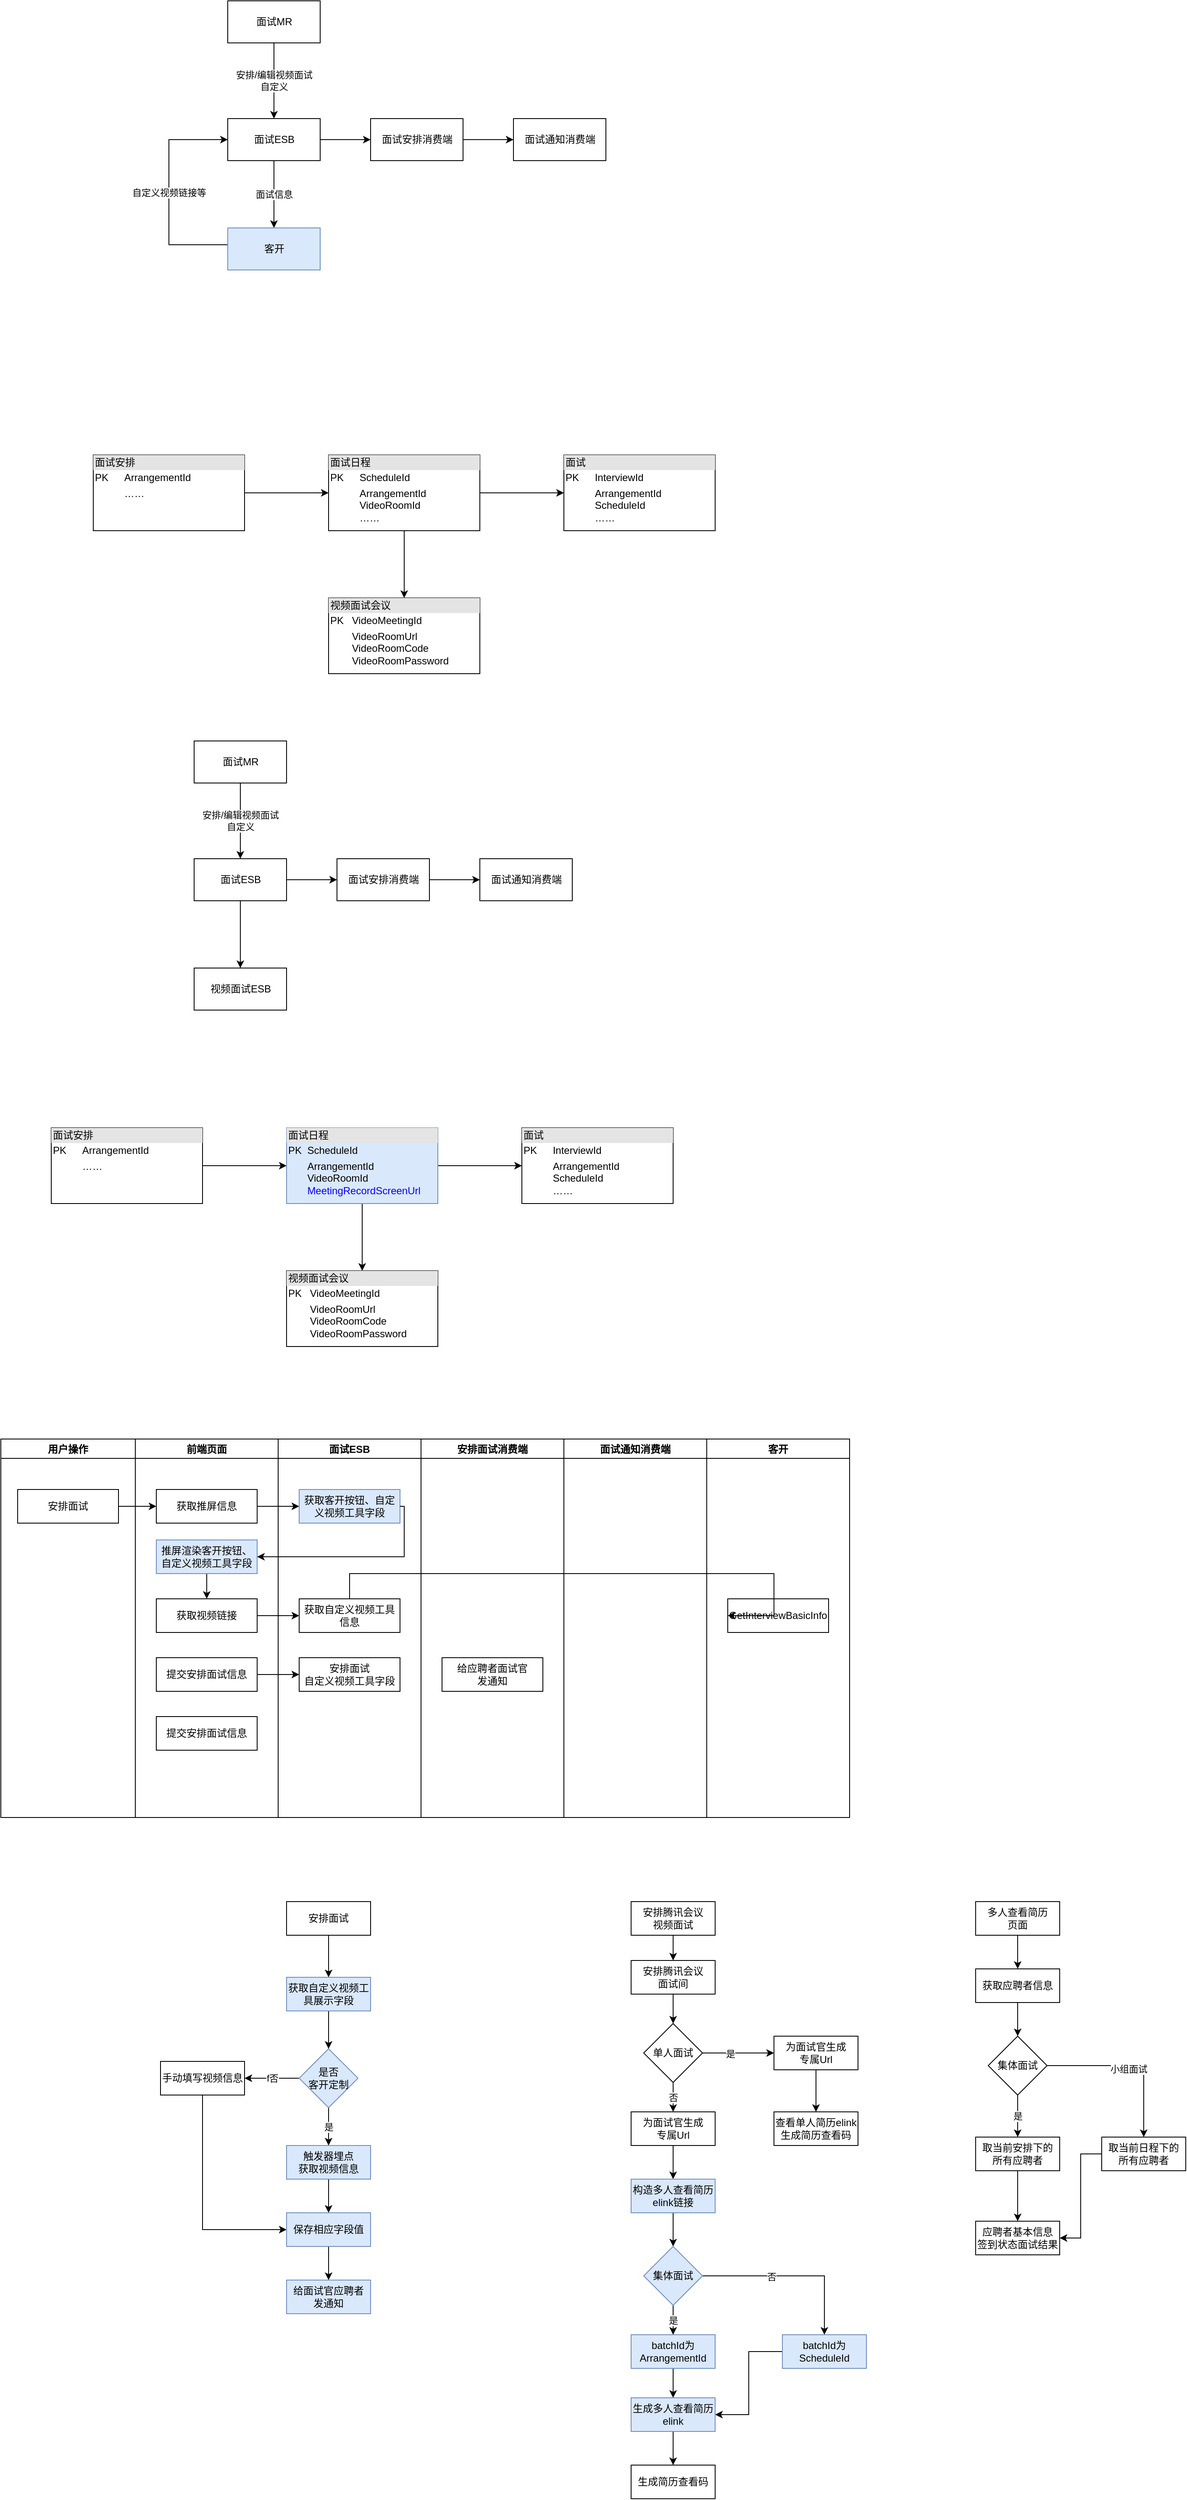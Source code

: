 <mxfile version="17.4.5" type="github">
  <diagram id="0LAJnjRN8uaiDKhzAC2x" name="Page-1">
    <mxGraphModel dx="997" dy="578" grid="1" gridSize="10" guides="1" tooltips="1" connect="1" arrows="1" fold="1" page="1" pageScale="1" pageWidth="300000" pageHeight="30000" math="0" shadow="0">
      <root>
        <mxCell id="0" />
        <mxCell id="1" parent="0" />
        <mxCell id="yOBWlnK-e6VTriVFLW_p-4" value="安排/编辑视频面试&lt;br&gt;自定义" style="edgeStyle=orthogonalEdgeStyle;rounded=0;orthogonalLoop=1;jettySize=auto;html=1;" parent="1" source="yOBWlnK-e6VTriVFLW_p-1" target="yOBWlnK-e6VTriVFLW_p-2" edge="1">
          <mxGeometry relative="1" as="geometry" />
        </mxCell>
        <mxCell id="yOBWlnK-e6VTriVFLW_p-1" value="面试MR" style="html=1;" parent="1" vertex="1">
          <mxGeometry x="340" y="130" width="110" height="50" as="geometry" />
        </mxCell>
        <mxCell id="yOBWlnK-e6VTriVFLW_p-9" value="" style="edgeStyle=orthogonalEdgeStyle;rounded=0;orthogonalLoop=1;jettySize=auto;html=1;" parent="1" source="yOBWlnK-e6VTriVFLW_p-2" target="yOBWlnK-e6VTriVFLW_p-6" edge="1">
          <mxGeometry relative="1" as="geometry" />
        </mxCell>
        <mxCell id="yOBWlnK-e6VTriVFLW_p-16" value="面试信息" style="edgeStyle=orthogonalEdgeStyle;rounded=0;orthogonalLoop=1;jettySize=auto;html=1;entryX=0.5;entryY=0;entryDx=0;entryDy=0;" parent="1" source="yOBWlnK-e6VTriVFLW_p-2" target="yOBWlnK-e6VTriVFLW_p-15" edge="1">
          <mxGeometry relative="1" as="geometry" />
        </mxCell>
        <mxCell id="yOBWlnK-e6VTriVFLW_p-2" value="面试ESB" style="html=1;" parent="1" vertex="1">
          <mxGeometry x="340" y="270" width="110" height="50" as="geometry" />
        </mxCell>
        <mxCell id="yOBWlnK-e6VTriVFLW_p-11" value="" style="edgeStyle=orthogonalEdgeStyle;rounded=0;orthogonalLoop=1;jettySize=auto;html=1;" parent="1" source="yOBWlnK-e6VTriVFLW_p-6" target="yOBWlnK-e6VTriVFLW_p-7" edge="1">
          <mxGeometry relative="1" as="geometry" />
        </mxCell>
        <mxCell id="yOBWlnK-e6VTriVFLW_p-6" value="面试安排消费端" style="html=1;" parent="1" vertex="1">
          <mxGeometry x="510" y="270" width="110" height="50" as="geometry" />
        </mxCell>
        <mxCell id="yOBWlnK-e6VTriVFLW_p-7" value="面试通知消费端" style="html=1;" parent="1" vertex="1">
          <mxGeometry x="680" y="270" width="110" height="50" as="geometry" />
        </mxCell>
        <mxCell id="yOBWlnK-e6VTriVFLW_p-17" value="自定义视频链接等" style="edgeStyle=orthogonalEdgeStyle;rounded=0;orthogonalLoop=1;jettySize=auto;html=1;entryX=0;entryY=0.5;entryDx=0;entryDy=0;" parent="1" source="yOBWlnK-e6VTriVFLW_p-15" target="yOBWlnK-e6VTriVFLW_p-2" edge="1">
          <mxGeometry relative="1" as="geometry">
            <Array as="points">
              <mxPoint x="270" y="420" />
              <mxPoint x="270" y="295" />
            </Array>
          </mxGeometry>
        </mxCell>
        <mxCell id="yOBWlnK-e6VTriVFLW_p-15" value="客开" style="html=1;fillColor=#dae8fc;strokeColor=#6c8ebf;" parent="1" vertex="1">
          <mxGeometry x="340" y="400" width="110" height="50" as="geometry" />
        </mxCell>
        <mxCell id="yOBWlnK-e6VTriVFLW_p-22" style="edgeStyle=orthogonalEdgeStyle;rounded=0;orthogonalLoop=1;jettySize=auto;html=1;entryX=0;entryY=0.5;entryDx=0;entryDy=0;" parent="1" source="yOBWlnK-e6VTriVFLW_p-18" target="yOBWlnK-e6VTriVFLW_p-19" edge="1">
          <mxGeometry relative="1" as="geometry" />
        </mxCell>
        <mxCell id="yOBWlnK-e6VTriVFLW_p-18" value="&lt;div style=&quot;box-sizing: border-box ; width: 100% ; background: #e4e4e4 ; padding: 2px&quot;&gt;面试安排&lt;/div&gt;&lt;table style=&quot;width: 100% ; font-size: 1em&quot; cellpadding=&quot;2&quot; cellspacing=&quot;0&quot;&gt;&lt;tbody&gt;&lt;tr&gt;&lt;td&gt;PK&lt;/td&gt;&lt;td&gt;ArrangementId&lt;/td&gt;&lt;/tr&gt;&lt;tr&gt;&lt;td&gt;&lt;br&gt;&lt;/td&gt;&lt;td&gt;……&lt;/td&gt;&lt;/tr&gt;&lt;/tbody&gt;&lt;/table&gt;" style="verticalAlign=top;align=left;overflow=fill;html=1;" parent="1" vertex="1">
          <mxGeometry x="180" y="670" width="180" height="90" as="geometry" />
        </mxCell>
        <mxCell id="yOBWlnK-e6VTriVFLW_p-23" style="edgeStyle=orthogonalEdgeStyle;rounded=0;orthogonalLoop=1;jettySize=auto;html=1;" parent="1" source="yOBWlnK-e6VTriVFLW_p-19" target="yOBWlnK-e6VTriVFLW_p-20" edge="1">
          <mxGeometry relative="1" as="geometry" />
        </mxCell>
        <mxCell id="yOBWlnK-e6VTriVFLW_p-24" style="edgeStyle=orthogonalEdgeStyle;rounded=0;orthogonalLoop=1;jettySize=auto;html=1;entryX=0.5;entryY=0;entryDx=0;entryDy=0;" parent="1" source="yOBWlnK-e6VTriVFLW_p-19" target="yOBWlnK-e6VTriVFLW_p-21" edge="1">
          <mxGeometry relative="1" as="geometry" />
        </mxCell>
        <mxCell id="yOBWlnK-e6VTriVFLW_p-19" value="&lt;div style=&quot;box-sizing: border-box ; width: 100% ; background: #e4e4e4 ; padding: 2px&quot;&gt;面试日程&lt;/div&gt;&lt;table style=&quot;width: 100% ; font-size: 1em&quot; cellpadding=&quot;2&quot; cellspacing=&quot;0&quot;&gt;&lt;tbody&gt;&lt;tr&gt;&lt;td&gt;PK&lt;/td&gt;&lt;td&gt;ScheduleId&lt;/td&gt;&lt;/tr&gt;&lt;tr&gt;&lt;td&gt;&lt;br&gt;&lt;/td&gt;&lt;td&gt;ArrangementId&lt;br&gt;VideoRoomId&lt;br&gt;……&lt;/td&gt;&lt;/tr&gt;&lt;/tbody&gt;&lt;/table&gt;" style="verticalAlign=top;align=left;overflow=fill;html=1;" parent="1" vertex="1">
          <mxGeometry x="460" y="670" width="180" height="90" as="geometry" />
        </mxCell>
        <mxCell id="yOBWlnK-e6VTriVFLW_p-20" value="&lt;div style=&quot;box-sizing: border-box ; width: 100% ; background: #e4e4e4 ; padding: 2px&quot;&gt;面试&lt;/div&gt;&lt;table style=&quot;width: 100% ; font-size: 1em&quot; cellpadding=&quot;2&quot; cellspacing=&quot;0&quot;&gt;&lt;tbody&gt;&lt;tr&gt;&lt;td&gt;PK&lt;/td&gt;&lt;td&gt;InterviewId&lt;/td&gt;&lt;/tr&gt;&lt;tr&gt;&lt;td&gt;&lt;br&gt;&lt;/td&gt;&lt;td&gt;ArrangementId&lt;br&gt;ScheduleId&lt;br&gt;……&lt;/td&gt;&lt;/tr&gt;&lt;/tbody&gt;&lt;/table&gt;" style="verticalAlign=top;align=left;overflow=fill;html=1;" parent="1" vertex="1">
          <mxGeometry x="740" y="670" width="180" height="90" as="geometry" />
        </mxCell>
        <mxCell id="yOBWlnK-e6VTriVFLW_p-21" value="&lt;div style=&quot;box-sizing: border-box ; width: 100% ; background: #e4e4e4 ; padding: 2px&quot;&gt;视频面试会议&lt;/div&gt;&lt;table style=&quot;width: 100% ; font-size: 1em&quot; cellpadding=&quot;2&quot; cellspacing=&quot;0&quot;&gt;&lt;tbody&gt;&lt;tr&gt;&lt;td&gt;PK&lt;/td&gt;&lt;td&gt;VideoMeetingId&lt;/td&gt;&lt;/tr&gt;&lt;tr&gt;&lt;td&gt;&lt;br&gt;&lt;/td&gt;&lt;td&gt;VideoRoomUrl&lt;br&gt;VideoRoomCode&lt;br&gt;VideoRoomPassword&lt;br&gt;……&lt;/td&gt;&lt;/tr&gt;&lt;/tbody&gt;&lt;/table&gt;" style="verticalAlign=top;align=left;overflow=fill;html=1;" parent="1" vertex="1">
          <mxGeometry x="460" y="840" width="180" height="90" as="geometry" />
        </mxCell>
        <mxCell id="yOBWlnK-e6VTriVFLW_p-25" value="安排/编辑视频面试&lt;br&gt;自定义" style="edgeStyle=orthogonalEdgeStyle;rounded=0;orthogonalLoop=1;jettySize=auto;html=1;" parent="1" source="yOBWlnK-e6VTriVFLW_p-26" target="yOBWlnK-e6VTriVFLW_p-29" edge="1">
          <mxGeometry relative="1" as="geometry" />
        </mxCell>
        <mxCell id="yOBWlnK-e6VTriVFLW_p-26" value="面试MR" style="html=1;" parent="1" vertex="1">
          <mxGeometry x="300" y="1010" width="110" height="50" as="geometry" />
        </mxCell>
        <mxCell id="yOBWlnK-e6VTriVFLW_p-27" value="" style="edgeStyle=orthogonalEdgeStyle;rounded=0;orthogonalLoop=1;jettySize=auto;html=1;" parent="1" source="yOBWlnK-e6VTriVFLW_p-29" target="yOBWlnK-e6VTriVFLW_p-31" edge="1">
          <mxGeometry relative="1" as="geometry" />
        </mxCell>
        <mxCell id="yOBWlnK-e6VTriVFLW_p-28" value="" style="edgeStyle=orthogonalEdgeStyle;rounded=0;orthogonalLoop=1;jettySize=auto;html=1;entryX=0.5;entryY=0;entryDx=0;entryDy=0;" parent="1" source="yOBWlnK-e6VTriVFLW_p-29" target="yOBWlnK-e6VTriVFLW_p-34" edge="1">
          <mxGeometry relative="1" as="geometry" />
        </mxCell>
        <mxCell id="yOBWlnK-e6VTriVFLW_p-29" value="面试ESB" style="html=1;" parent="1" vertex="1">
          <mxGeometry x="300" y="1150" width="110" height="50" as="geometry" />
        </mxCell>
        <mxCell id="yOBWlnK-e6VTriVFLW_p-30" value="" style="edgeStyle=orthogonalEdgeStyle;rounded=0;orthogonalLoop=1;jettySize=auto;html=1;" parent="1" source="yOBWlnK-e6VTriVFLW_p-31" target="yOBWlnK-e6VTriVFLW_p-32" edge="1">
          <mxGeometry relative="1" as="geometry" />
        </mxCell>
        <mxCell id="yOBWlnK-e6VTriVFLW_p-31" value="面试安排消费端" style="html=1;" parent="1" vertex="1">
          <mxGeometry x="470" y="1150" width="110" height="50" as="geometry" />
        </mxCell>
        <mxCell id="yOBWlnK-e6VTriVFLW_p-32" value="面试通知消费端" style="html=1;" parent="1" vertex="1">
          <mxGeometry x="640" y="1150" width="110" height="50" as="geometry" />
        </mxCell>
        <mxCell id="yOBWlnK-e6VTriVFLW_p-34" value="视频面试ESB" style="html=1;" parent="1" vertex="1">
          <mxGeometry x="300" y="1280" width="110" height="50" as="geometry" />
        </mxCell>
        <mxCell id="yOBWlnK-e6VTriVFLW_p-35" style="edgeStyle=orthogonalEdgeStyle;rounded=0;orthogonalLoop=1;jettySize=auto;html=1;entryX=0;entryY=0.5;entryDx=0;entryDy=0;" parent="1" source="yOBWlnK-e6VTriVFLW_p-36" target="yOBWlnK-e6VTriVFLW_p-39" edge="1">
          <mxGeometry relative="1" as="geometry" />
        </mxCell>
        <mxCell id="yOBWlnK-e6VTriVFLW_p-36" value="&lt;div style=&quot;box-sizing: border-box ; width: 100% ; background: #e4e4e4 ; padding: 2px&quot;&gt;面试安排&lt;/div&gt;&lt;table style=&quot;width: 100% ; font-size: 1em&quot; cellpadding=&quot;2&quot; cellspacing=&quot;0&quot;&gt;&lt;tbody&gt;&lt;tr&gt;&lt;td&gt;PK&lt;/td&gt;&lt;td&gt;ArrangementId&lt;/td&gt;&lt;/tr&gt;&lt;tr&gt;&lt;td&gt;&lt;br&gt;&lt;/td&gt;&lt;td&gt;……&lt;/td&gt;&lt;/tr&gt;&lt;/tbody&gt;&lt;/table&gt;" style="verticalAlign=top;align=left;overflow=fill;html=1;" parent="1" vertex="1">
          <mxGeometry x="130" y="1470" width="180" height="90" as="geometry" />
        </mxCell>
        <mxCell id="yOBWlnK-e6VTriVFLW_p-37" style="edgeStyle=orthogonalEdgeStyle;rounded=0;orthogonalLoop=1;jettySize=auto;html=1;" parent="1" source="yOBWlnK-e6VTriVFLW_p-39" target="yOBWlnK-e6VTriVFLW_p-40" edge="1">
          <mxGeometry relative="1" as="geometry" />
        </mxCell>
        <mxCell id="yOBWlnK-e6VTriVFLW_p-38" style="edgeStyle=orthogonalEdgeStyle;rounded=0;orthogonalLoop=1;jettySize=auto;html=1;entryX=0.5;entryY=0;entryDx=0;entryDy=0;" parent="1" source="yOBWlnK-e6VTriVFLW_p-39" target="yOBWlnK-e6VTriVFLW_p-41" edge="1">
          <mxGeometry relative="1" as="geometry" />
        </mxCell>
        <mxCell id="yOBWlnK-e6VTriVFLW_p-39" value="&lt;div style=&quot;box-sizing: border-box ; width: 100% ; background: #e4e4e4 ; padding: 2px&quot;&gt;面试日程&lt;/div&gt;&lt;table style=&quot;width: 100% ; font-size: 1em&quot; cellpadding=&quot;2&quot; cellspacing=&quot;0&quot;&gt;&lt;tbody&gt;&lt;tr&gt;&lt;td&gt;PK&lt;/td&gt;&lt;td&gt;ScheduleId&lt;/td&gt;&lt;/tr&gt;&lt;tr&gt;&lt;td&gt;&lt;br&gt;&lt;/td&gt;&lt;td&gt;ArrangementId&lt;br&gt;VideoRoomId&lt;br&gt;&lt;font color=&quot;#0000ff&quot;&gt;MeetingRecordScreenUrl&lt;/font&gt;&lt;br&gt;……&lt;/td&gt;&lt;/tr&gt;&lt;/tbody&gt;&lt;/table&gt;" style="verticalAlign=top;align=left;overflow=fill;html=1;fillColor=#dae8fc;strokeColor=#6c8ebf;" parent="1" vertex="1">
          <mxGeometry x="410" y="1470" width="180" height="90" as="geometry" />
        </mxCell>
        <mxCell id="yOBWlnK-e6VTriVFLW_p-40" value="&lt;div style=&quot;box-sizing: border-box ; width: 100% ; background: #e4e4e4 ; padding: 2px&quot;&gt;面试&lt;/div&gt;&lt;table style=&quot;width: 100% ; font-size: 1em&quot; cellpadding=&quot;2&quot; cellspacing=&quot;0&quot;&gt;&lt;tbody&gt;&lt;tr&gt;&lt;td&gt;PK&lt;/td&gt;&lt;td&gt;InterviewId&lt;/td&gt;&lt;/tr&gt;&lt;tr&gt;&lt;td&gt;&lt;br&gt;&lt;/td&gt;&lt;td&gt;ArrangementId&lt;br&gt;ScheduleId&lt;br&gt;……&lt;/td&gt;&lt;/tr&gt;&lt;/tbody&gt;&lt;/table&gt;" style="verticalAlign=top;align=left;overflow=fill;html=1;" parent="1" vertex="1">
          <mxGeometry x="690" y="1470" width="180" height="90" as="geometry" />
        </mxCell>
        <mxCell id="yOBWlnK-e6VTriVFLW_p-41" value="&lt;div style=&quot;box-sizing: border-box ; width: 100% ; background: #e4e4e4 ; padding: 2px&quot;&gt;视频面试会议&lt;/div&gt;&lt;table style=&quot;width: 100% ; font-size: 1em&quot; cellpadding=&quot;2&quot; cellspacing=&quot;0&quot;&gt;&lt;tbody&gt;&lt;tr&gt;&lt;td&gt;PK&lt;/td&gt;&lt;td&gt;VideoMeetingId&lt;/td&gt;&lt;/tr&gt;&lt;tr&gt;&lt;td&gt;&lt;br&gt;&lt;/td&gt;&lt;td&gt;VideoRoomUrl&lt;br&gt;VideoRoomCode&lt;br&gt;VideoRoomPassword&lt;br&gt;……&lt;/td&gt;&lt;/tr&gt;&lt;/tbody&gt;&lt;/table&gt;" style="verticalAlign=top;align=left;overflow=fill;html=1;" parent="1" vertex="1">
          <mxGeometry x="410" y="1640" width="180" height="90" as="geometry" />
        </mxCell>
        <mxCell id="yOBWlnK-e6VTriVFLW_p-42" value="用户操作" style="swimlane;fontColor=#000000;" parent="1" vertex="1">
          <mxGeometry x="70" y="1840" width="160" height="450" as="geometry" />
        </mxCell>
        <mxCell id="yOBWlnK-e6VTriVFLW_p-48" value="安排面试" style="rounded=0;whiteSpace=wrap;html=1;fontColor=#000000;" parent="yOBWlnK-e6VTriVFLW_p-42" vertex="1">
          <mxGeometry x="20" y="60" width="120" height="40" as="geometry" />
        </mxCell>
        <mxCell id="yOBWlnK-e6VTriVFLW_p-43" value="前端页面" style="swimlane;fontColor=#000000;" parent="1" vertex="1">
          <mxGeometry x="230" y="1840" width="170" height="450" as="geometry" />
        </mxCell>
        <mxCell id="yOBWlnK-e6VTriVFLW_p-51" value="获取推屏信息" style="rounded=0;whiteSpace=wrap;html=1;fontColor=#000000;" parent="yOBWlnK-e6VTriVFLW_p-43" vertex="1">
          <mxGeometry x="25" y="60" width="120" height="40" as="geometry" />
        </mxCell>
        <mxCell id="yOBWlnK-e6VTriVFLW_p-71" value="" style="edgeStyle=orthogonalEdgeStyle;rounded=0;orthogonalLoop=1;jettySize=auto;html=1;fontColor=#000000;" parent="yOBWlnK-e6VTriVFLW_p-43" source="yOBWlnK-e6VTriVFLW_p-57" target="yOBWlnK-e6VTriVFLW_p-70" edge="1">
          <mxGeometry relative="1" as="geometry" />
        </mxCell>
        <mxCell id="yOBWlnK-e6VTriVFLW_p-57" value="推屏渲染客开按钮、自定义视频工具字段" style="rounded=0;whiteSpace=wrap;html=1;fillColor=#dae8fc;strokeColor=#6c8ebf;" parent="yOBWlnK-e6VTriVFLW_p-43" vertex="1">
          <mxGeometry x="25" y="120" width="120" height="40" as="geometry" />
        </mxCell>
        <mxCell id="yOBWlnK-e6VTriVFLW_p-60" value="提交安排面试信息" style="rounded=0;whiteSpace=wrap;html=1;fontColor=#000000;" parent="yOBWlnK-e6VTriVFLW_p-43" vertex="1">
          <mxGeometry x="25" y="330" width="120" height="40" as="geometry" />
        </mxCell>
        <mxCell id="yOBWlnK-e6VTriVFLW_p-65" value="提交安排面试信息" style="rounded=0;whiteSpace=wrap;html=1;fontColor=#000000;" parent="yOBWlnK-e6VTriVFLW_p-43" vertex="1">
          <mxGeometry x="25" y="260" width="120" height="40" as="geometry" />
        </mxCell>
        <mxCell id="yOBWlnK-e6VTriVFLW_p-70" value="获取视频链接" style="rounded=0;whiteSpace=wrap;html=1;fontColor=#000000;" parent="yOBWlnK-e6VTriVFLW_p-43" vertex="1">
          <mxGeometry x="25" y="190" width="120" height="40" as="geometry" />
        </mxCell>
        <mxCell id="yOBWlnK-e6VTriVFLW_p-44" value="面试ESB" style="swimlane;fontColor=#000000;" parent="1" vertex="1">
          <mxGeometry x="400" y="1840" width="170" height="450" as="geometry" />
        </mxCell>
        <mxCell id="yOBWlnK-e6VTriVFLW_p-52" value="获取客开按钮、自定义视频工具字段" style="rounded=0;whiteSpace=wrap;html=1;fillColor=#dae8fc;strokeColor=#6c8ebf;" parent="yOBWlnK-e6VTriVFLW_p-44" vertex="1">
          <mxGeometry x="25" y="60" width="120" height="40" as="geometry" />
        </mxCell>
        <mxCell id="yOBWlnK-e6VTriVFLW_p-67" value="安排面试&lt;br&gt;自定义视频工具字段" style="rounded=0;whiteSpace=wrap;html=1;fontColor=#000000;" parent="yOBWlnK-e6VTriVFLW_p-44" vertex="1">
          <mxGeometry x="25" y="260" width="120" height="40" as="geometry" />
        </mxCell>
        <mxCell id="yOBWlnK-e6VTriVFLW_p-72" value="获取自定义视频工具信息" style="rounded=0;whiteSpace=wrap;html=1;fontColor=#000000;" parent="yOBWlnK-e6VTriVFLW_p-44" vertex="1">
          <mxGeometry x="25" y="190" width="120" height="40" as="geometry" />
        </mxCell>
        <mxCell id="yOBWlnK-e6VTriVFLW_p-45" value="安排面试消费端" style="swimlane;fontColor=#000000;" parent="1" vertex="1">
          <mxGeometry x="570" y="1840" width="170" height="450" as="geometry" />
        </mxCell>
        <mxCell id="yOBWlnK-e6VTriVFLW_p-69" value="给应聘者面试官&lt;br&gt;发通知" style="rounded=0;whiteSpace=wrap;html=1;fontColor=#000000;" parent="yOBWlnK-e6VTriVFLW_p-45" vertex="1">
          <mxGeometry x="25" y="260" width="120" height="40" as="geometry" />
        </mxCell>
        <mxCell id="yOBWlnK-e6VTriVFLW_p-46" value="面试通知消费端" style="swimlane;fontColor=#000000;" parent="1" vertex="1">
          <mxGeometry x="740" y="1840" width="170" height="450" as="geometry" />
        </mxCell>
        <mxCell id="yOBWlnK-e6VTriVFLW_p-47" value="客开" style="swimlane;fontColor=#000000;" parent="1" vertex="1">
          <mxGeometry x="910" y="1840" width="170" height="450" as="geometry" />
        </mxCell>
        <mxCell id="yOBWlnK-e6VTriVFLW_p-53" value="GetInterviewBasicInfo" style="rounded=0;whiteSpace=wrap;html=1;fontColor=#000000;" parent="yOBWlnK-e6VTriVFLW_p-47" vertex="1">
          <mxGeometry x="25" y="190" width="120" height="40" as="geometry" />
        </mxCell>
        <mxCell id="yOBWlnK-e6VTriVFLW_p-54" style="edgeStyle=orthogonalEdgeStyle;rounded=0;orthogonalLoop=1;jettySize=auto;html=1;entryX=0;entryY=0.5;entryDx=0;entryDy=0;fontColor=#000000;" parent="1" source="yOBWlnK-e6VTriVFLW_p-48" target="yOBWlnK-e6VTriVFLW_p-51" edge="1">
          <mxGeometry relative="1" as="geometry" />
        </mxCell>
        <mxCell id="yOBWlnK-e6VTriVFLW_p-55" style="edgeStyle=orthogonalEdgeStyle;rounded=0;orthogonalLoop=1;jettySize=auto;html=1;fontColor=#000000;" parent="1" source="yOBWlnK-e6VTriVFLW_p-51" target="yOBWlnK-e6VTriVFLW_p-52" edge="1">
          <mxGeometry relative="1" as="geometry" />
        </mxCell>
        <mxCell id="yOBWlnK-e6VTriVFLW_p-58" style="edgeStyle=orthogonalEdgeStyle;rounded=0;orthogonalLoop=1;jettySize=auto;html=1;entryX=1;entryY=0.5;entryDx=0;entryDy=0;fontColor=#000000;" parent="1" source="yOBWlnK-e6VTriVFLW_p-52" target="yOBWlnK-e6VTriVFLW_p-57" edge="1">
          <mxGeometry relative="1" as="geometry">
            <Array as="points">
              <mxPoint x="550" y="1920" />
              <mxPoint x="550" y="1980" />
            </Array>
          </mxGeometry>
        </mxCell>
        <mxCell id="yOBWlnK-e6VTriVFLW_p-68" value="" style="edgeStyle=orthogonalEdgeStyle;rounded=0;orthogonalLoop=1;jettySize=auto;html=1;fontColor=#000000;" parent="1" source="yOBWlnK-e6VTriVFLW_p-65" target="yOBWlnK-e6VTriVFLW_p-67" edge="1">
          <mxGeometry relative="1" as="geometry" />
        </mxCell>
        <mxCell id="yOBWlnK-e6VTriVFLW_p-73" value="" style="edgeStyle=orthogonalEdgeStyle;rounded=0;orthogonalLoop=1;jettySize=auto;html=1;fontColor=#000000;" parent="1" source="yOBWlnK-e6VTriVFLW_p-70" target="yOBWlnK-e6VTriVFLW_p-72" edge="1">
          <mxGeometry relative="1" as="geometry" />
        </mxCell>
        <mxCell id="yOBWlnK-e6VTriVFLW_p-74" style="edgeStyle=orthogonalEdgeStyle;rounded=0;orthogonalLoop=1;jettySize=auto;html=1;entryX=0;entryY=0.5;entryDx=0;entryDy=0;fontColor=#000000;" parent="1" source="yOBWlnK-e6VTriVFLW_p-72" target="yOBWlnK-e6VTriVFLW_p-53" edge="1">
          <mxGeometry relative="1" as="geometry">
            <Array as="points">
              <mxPoint x="485" y="2000" />
              <mxPoint x="990" y="2000" />
              <mxPoint x="990" y="2050" />
            </Array>
          </mxGeometry>
        </mxCell>
        <mxCell id="yOBWlnK-e6VTriVFLW_p-87" value="" style="edgeStyle=orthogonalEdgeStyle;rounded=0;orthogonalLoop=1;jettySize=auto;html=1;fontColor=#000000;" parent="1" source="yOBWlnK-e6VTriVFLW_p-76" target="yOBWlnK-e6VTriVFLW_p-82" edge="1">
          <mxGeometry relative="1" as="geometry" />
        </mxCell>
        <mxCell id="yOBWlnK-e6VTriVFLW_p-76" value="安排面试" style="rounded=0;whiteSpace=wrap;html=1;fontColor=#000000;" parent="1" vertex="1">
          <mxGeometry x="410" y="2390" width="100" height="40" as="geometry" />
        </mxCell>
        <mxCell id="yOBWlnK-e6VTriVFLW_p-92" value="" style="edgeStyle=orthogonalEdgeStyle;rounded=0;orthogonalLoop=1;jettySize=auto;html=1;fontColor=#000000;" parent="1" source="yOBWlnK-e6VTriVFLW_p-77" target="yOBWlnK-e6VTriVFLW_p-83" edge="1">
          <mxGeometry relative="1" as="geometry" />
        </mxCell>
        <mxCell id="yOBWlnK-e6VTriVFLW_p-77" value="触发器埋点&lt;br&gt;获取视频信息" style="rounded=0;whiteSpace=wrap;html=1;fillColor=#dae8fc;strokeColor=#6c8ebf;" parent="1" vertex="1">
          <mxGeometry x="410" y="2680" width="100" height="40" as="geometry" />
        </mxCell>
        <mxCell id="yOBWlnK-e6VTriVFLW_p-89" value="f否" style="edgeStyle=orthogonalEdgeStyle;rounded=0;orthogonalLoop=1;jettySize=auto;html=1;fontColor=#000000;" parent="1" source="yOBWlnK-e6VTriVFLW_p-78" target="yOBWlnK-e6VTriVFLW_p-79" edge="1">
          <mxGeometry relative="1" as="geometry" />
        </mxCell>
        <mxCell id="yOBWlnK-e6VTriVFLW_p-91" value="是" style="edgeStyle=orthogonalEdgeStyle;rounded=0;orthogonalLoop=1;jettySize=auto;html=1;fontColor=#000000;" parent="1" source="yOBWlnK-e6VTriVFLW_p-78" target="yOBWlnK-e6VTriVFLW_p-77" edge="1">
          <mxGeometry relative="1" as="geometry" />
        </mxCell>
        <mxCell id="yOBWlnK-e6VTriVFLW_p-78" value="是否&lt;br&gt;客开定制" style="rhombus;whiteSpace=wrap;html=1;fillColor=#dae8fc;strokeColor=#6c8ebf;" parent="1" vertex="1">
          <mxGeometry x="425" y="2565" width="70" height="70" as="geometry" />
        </mxCell>
        <mxCell id="yOBWlnK-e6VTriVFLW_p-90" style="edgeStyle=orthogonalEdgeStyle;rounded=0;orthogonalLoop=1;jettySize=auto;html=1;entryX=0;entryY=0.5;entryDx=0;entryDy=0;fontColor=#000000;" parent="1" source="yOBWlnK-e6VTriVFLW_p-79" target="yOBWlnK-e6VTriVFLW_p-83" edge="1">
          <mxGeometry relative="1" as="geometry">
            <Array as="points">
              <mxPoint x="310" y="2780" />
            </Array>
          </mxGeometry>
        </mxCell>
        <mxCell id="yOBWlnK-e6VTriVFLW_p-79" value="手动填写视频信息" style="rounded=0;whiteSpace=wrap;html=1;fontColor=#000000;" parent="1" vertex="1">
          <mxGeometry x="260" y="2580" width="100" height="40" as="geometry" />
        </mxCell>
        <mxCell id="yOBWlnK-e6VTriVFLW_p-88" value="" style="edgeStyle=orthogonalEdgeStyle;rounded=0;orthogonalLoop=1;jettySize=auto;html=1;fontColor=#000000;" parent="1" source="yOBWlnK-e6VTriVFLW_p-82" target="yOBWlnK-e6VTriVFLW_p-78" edge="1">
          <mxGeometry relative="1" as="geometry" />
        </mxCell>
        <mxCell id="yOBWlnK-e6VTriVFLW_p-82" value="获取自定义视频工具展示字段" style="rounded=0;whiteSpace=wrap;html=1;fillColor=#dae8fc;strokeColor=#6c8ebf;" parent="1" vertex="1">
          <mxGeometry x="410" y="2480" width="100" height="40" as="geometry" />
        </mxCell>
        <mxCell id="yOBWlnK-e6VTriVFLW_p-93" value="" style="edgeStyle=orthogonalEdgeStyle;rounded=0;orthogonalLoop=1;jettySize=auto;html=1;fontColor=#000000;" parent="1" source="yOBWlnK-e6VTriVFLW_p-83" target="yOBWlnK-e6VTriVFLW_p-84" edge="1">
          <mxGeometry relative="1" as="geometry" />
        </mxCell>
        <mxCell id="yOBWlnK-e6VTriVFLW_p-83" value="保存相应字段值" style="rounded=0;whiteSpace=wrap;html=1;fillColor=#dae8fc;strokeColor=#6c8ebf;" parent="1" vertex="1">
          <mxGeometry x="410" y="2760" width="100" height="40" as="geometry" />
        </mxCell>
        <mxCell id="yOBWlnK-e6VTriVFLW_p-84" value="给面试官应聘者&lt;br&gt;发通知" style="rounded=0;whiteSpace=wrap;html=1;fillColor=#dae8fc;strokeColor=#6c8ebf;" parent="1" vertex="1">
          <mxGeometry x="410" y="2840" width="100" height="40" as="geometry" />
        </mxCell>
        <mxCell id="L0MEZrE-DLsut9pZWQ_O-9" value="" style="edgeStyle=orthogonalEdgeStyle;rounded=0;orthogonalLoop=1;jettySize=auto;html=1;" edge="1" parent="1" source="L0MEZrE-DLsut9pZWQ_O-1" target="L0MEZrE-DLsut9pZWQ_O-2">
          <mxGeometry relative="1" as="geometry" />
        </mxCell>
        <mxCell id="L0MEZrE-DLsut9pZWQ_O-1" value="安排腾讯会议&lt;br&gt;视频面试" style="rounded=0;whiteSpace=wrap;html=1;fontColor=#000000;" vertex="1" parent="1">
          <mxGeometry x="820" y="2390" width="100" height="40" as="geometry" />
        </mxCell>
        <mxCell id="L0MEZrE-DLsut9pZWQ_O-10" value="" style="edgeStyle=orthogonalEdgeStyle;rounded=0;orthogonalLoop=1;jettySize=auto;html=1;" edge="1" parent="1" source="L0MEZrE-DLsut9pZWQ_O-2" target="L0MEZrE-DLsut9pZWQ_O-3">
          <mxGeometry relative="1" as="geometry" />
        </mxCell>
        <mxCell id="L0MEZrE-DLsut9pZWQ_O-2" value="安排腾讯会议&lt;br&gt;面试间" style="rounded=0;whiteSpace=wrap;html=1;fontColor=#000000;" vertex="1" parent="1">
          <mxGeometry x="820" y="2460" width="100" height="40" as="geometry" />
        </mxCell>
        <mxCell id="L0MEZrE-DLsut9pZWQ_O-11" value="" style="edgeStyle=orthogonalEdgeStyle;rounded=0;orthogonalLoop=1;jettySize=auto;html=1;" edge="1" parent="1" source="L0MEZrE-DLsut9pZWQ_O-3" target="L0MEZrE-DLsut9pZWQ_O-4">
          <mxGeometry relative="1" as="geometry" />
        </mxCell>
        <mxCell id="L0MEZrE-DLsut9pZWQ_O-12" value="是" style="edgeLabel;html=1;align=center;verticalAlign=middle;resizable=0;points=[];" vertex="1" connectable="0" parent="L0MEZrE-DLsut9pZWQ_O-11">
          <mxGeometry x="-0.228" y="-1" relative="1" as="geometry">
            <mxPoint as="offset" />
          </mxGeometry>
        </mxCell>
        <mxCell id="L0MEZrE-DLsut9pZWQ_O-13" value="否" style="edgeStyle=orthogonalEdgeStyle;rounded=0;orthogonalLoop=1;jettySize=auto;html=1;" edge="1" parent="1" source="L0MEZrE-DLsut9pZWQ_O-3" target="L0MEZrE-DLsut9pZWQ_O-6">
          <mxGeometry relative="1" as="geometry" />
        </mxCell>
        <mxCell id="L0MEZrE-DLsut9pZWQ_O-3" value="单人面试" style="rhombus;whiteSpace=wrap;html=1;" vertex="1" parent="1">
          <mxGeometry x="835" y="2535" width="70" height="70" as="geometry" />
        </mxCell>
        <mxCell id="L0MEZrE-DLsut9pZWQ_O-14" value="" style="edgeStyle=orthogonalEdgeStyle;rounded=0;orthogonalLoop=1;jettySize=auto;html=1;" edge="1" parent="1" source="L0MEZrE-DLsut9pZWQ_O-4" target="L0MEZrE-DLsut9pZWQ_O-5">
          <mxGeometry relative="1" as="geometry" />
        </mxCell>
        <mxCell id="L0MEZrE-DLsut9pZWQ_O-4" value="为面试官生成&lt;br&gt;专属Url" style="rounded=0;whiteSpace=wrap;html=1;fontColor=#000000;" vertex="1" parent="1">
          <mxGeometry x="990" y="2550" width="100" height="40" as="geometry" />
        </mxCell>
        <mxCell id="L0MEZrE-DLsut9pZWQ_O-5" value="查看单人简历elink&lt;br&gt;生成简历查看码" style="rounded=0;whiteSpace=wrap;html=1;fontColor=#000000;" vertex="1" parent="1">
          <mxGeometry x="990" y="2640" width="100" height="40" as="geometry" />
        </mxCell>
        <mxCell id="L0MEZrE-DLsut9pZWQ_O-15" value="" style="edgeStyle=orthogonalEdgeStyle;rounded=0;orthogonalLoop=1;jettySize=auto;html=1;" edge="1" parent="1" source="L0MEZrE-DLsut9pZWQ_O-6" target="L0MEZrE-DLsut9pZWQ_O-7">
          <mxGeometry relative="1" as="geometry" />
        </mxCell>
        <mxCell id="L0MEZrE-DLsut9pZWQ_O-6" value="为面试官生成&lt;br&gt;专属Url" style="rounded=0;whiteSpace=wrap;html=1;fontColor=#000000;" vertex="1" parent="1">
          <mxGeometry x="820" y="2640" width="100" height="40" as="geometry" />
        </mxCell>
        <mxCell id="L0MEZrE-DLsut9pZWQ_O-42" value="" style="edgeStyle=orthogonalEdgeStyle;rounded=0;orthogonalLoop=1;jettySize=auto;html=1;labelBackgroundColor=#99FFFF;" edge="1" parent="1" source="L0MEZrE-DLsut9pZWQ_O-7" target="L0MEZrE-DLsut9pZWQ_O-30">
          <mxGeometry relative="1" as="geometry" />
        </mxCell>
        <mxCell id="L0MEZrE-DLsut9pZWQ_O-7" value="构造多人查看简历elink链接" style="rounded=0;whiteSpace=wrap;html=1;fillColor=#dae8fc;strokeColor=#6c8ebf;" vertex="1" parent="1">
          <mxGeometry x="820" y="2720" width="100" height="40" as="geometry" />
        </mxCell>
        <mxCell id="L0MEZrE-DLsut9pZWQ_O-44" value="" style="edgeStyle=orthogonalEdgeStyle;rounded=0;orthogonalLoop=1;jettySize=auto;html=1;labelBackgroundColor=#99FFFF;" edge="1" parent="1" source="L0MEZrE-DLsut9pZWQ_O-18" target="L0MEZrE-DLsut9pZWQ_O-43">
          <mxGeometry relative="1" as="geometry" />
        </mxCell>
        <mxCell id="L0MEZrE-DLsut9pZWQ_O-18" value="多人查看简历&lt;br&gt;页面" style="rounded=0;whiteSpace=wrap;html=1;fontColor=#000000;" vertex="1" parent="1">
          <mxGeometry x="1230" y="2390" width="100" height="40" as="geometry" />
        </mxCell>
        <mxCell id="L0MEZrE-DLsut9pZWQ_O-48" value="是" style="edgeStyle=orthogonalEdgeStyle;rounded=0;orthogonalLoop=1;jettySize=auto;html=1;labelBackgroundColor=#FFFFFF;" edge="1" parent="1" source="L0MEZrE-DLsut9pZWQ_O-20" target="L0MEZrE-DLsut9pZWQ_O-46">
          <mxGeometry relative="1" as="geometry" />
        </mxCell>
        <mxCell id="L0MEZrE-DLsut9pZWQ_O-49" style="edgeStyle=orthogonalEdgeStyle;rounded=0;orthogonalLoop=1;jettySize=auto;html=1;labelBackgroundColor=#FFFFFF;" edge="1" parent="1" source="L0MEZrE-DLsut9pZWQ_O-20" target="L0MEZrE-DLsut9pZWQ_O-23">
          <mxGeometry relative="1" as="geometry" />
        </mxCell>
        <mxCell id="L0MEZrE-DLsut9pZWQ_O-50" value="小组面试" style="edgeLabel;html=1;align=center;verticalAlign=middle;resizable=0;points=[];" vertex="1" connectable="0" parent="L0MEZrE-DLsut9pZWQ_O-49">
          <mxGeometry x="-0.03" y="-4" relative="1" as="geometry">
            <mxPoint as="offset" />
          </mxGeometry>
        </mxCell>
        <mxCell id="L0MEZrE-DLsut9pZWQ_O-20" value="集体面试" style="rhombus;whiteSpace=wrap;html=1;" vertex="1" parent="1">
          <mxGeometry x="1245" y="2550" width="70" height="70" as="geometry" />
        </mxCell>
        <mxCell id="L0MEZrE-DLsut9pZWQ_O-53" style="edgeStyle=orthogonalEdgeStyle;rounded=0;orthogonalLoop=1;jettySize=auto;html=1;entryX=1;entryY=0.5;entryDx=0;entryDy=0;labelBackgroundColor=#FFFFFF;" edge="1" parent="1" source="L0MEZrE-DLsut9pZWQ_O-23" target="L0MEZrE-DLsut9pZWQ_O-51">
          <mxGeometry relative="1" as="geometry" />
        </mxCell>
        <mxCell id="L0MEZrE-DLsut9pZWQ_O-23" value="取当前日程下的&lt;br&gt;所有应聘者" style="rounded=0;whiteSpace=wrap;html=1;fontColor=#000000;" vertex="1" parent="1">
          <mxGeometry x="1380" y="2670" width="100" height="40" as="geometry" />
        </mxCell>
        <mxCell id="L0MEZrE-DLsut9pZWQ_O-39" value="" style="edgeStyle=orthogonalEdgeStyle;rounded=0;orthogonalLoop=1;jettySize=auto;html=1;" edge="1" parent="1" source="L0MEZrE-DLsut9pZWQ_O-29" target="L0MEZrE-DLsut9pZWQ_O-37">
          <mxGeometry relative="1" as="geometry" />
        </mxCell>
        <mxCell id="L0MEZrE-DLsut9pZWQ_O-29" value="batchId为ArrangementId" style="rounded=0;whiteSpace=wrap;html=1;fillColor=#dae8fc;strokeColor=#6c8ebf;" vertex="1" parent="1">
          <mxGeometry x="820" y="2905" width="100" height="40" as="geometry" />
        </mxCell>
        <mxCell id="L0MEZrE-DLsut9pZWQ_O-34" value="是" style="edgeStyle=orthogonalEdgeStyle;rounded=0;orthogonalLoop=1;jettySize=auto;html=1;" edge="1" parent="1" source="L0MEZrE-DLsut9pZWQ_O-30" target="L0MEZrE-DLsut9pZWQ_O-29">
          <mxGeometry relative="1" as="geometry" />
        </mxCell>
        <mxCell id="L0MEZrE-DLsut9pZWQ_O-35" style="edgeStyle=orthogonalEdgeStyle;rounded=0;orthogonalLoop=1;jettySize=auto;html=1;" edge="1" parent="1" source="L0MEZrE-DLsut9pZWQ_O-30" target="L0MEZrE-DLsut9pZWQ_O-31">
          <mxGeometry relative="1" as="geometry" />
        </mxCell>
        <mxCell id="L0MEZrE-DLsut9pZWQ_O-36" value="否" style="edgeLabel;html=1;align=center;verticalAlign=middle;resizable=0;points=[];" vertex="1" connectable="0" parent="L0MEZrE-DLsut9pZWQ_O-35">
          <mxGeometry x="-0.236" y="-1" relative="1" as="geometry">
            <mxPoint as="offset" />
          </mxGeometry>
        </mxCell>
        <mxCell id="L0MEZrE-DLsut9pZWQ_O-30" value="集体面试" style="rhombus;whiteSpace=wrap;html=1;fillColor=#dae8fc;strokeColor=#6c8ebf;" vertex="1" parent="1">
          <mxGeometry x="835" y="2800" width="70" height="70" as="geometry" />
        </mxCell>
        <mxCell id="L0MEZrE-DLsut9pZWQ_O-40" style="edgeStyle=orthogonalEdgeStyle;rounded=0;orthogonalLoop=1;jettySize=auto;html=1;entryX=1;entryY=0.5;entryDx=0;entryDy=0;" edge="1" parent="1" source="L0MEZrE-DLsut9pZWQ_O-31" target="L0MEZrE-DLsut9pZWQ_O-37">
          <mxGeometry relative="1" as="geometry" />
        </mxCell>
        <mxCell id="L0MEZrE-DLsut9pZWQ_O-31" value="batchId为ScheduleId" style="rounded=0;whiteSpace=wrap;html=1;fillColor=#dae8fc;strokeColor=#6c8ebf;" vertex="1" parent="1">
          <mxGeometry x="1000" y="2905" width="100" height="40" as="geometry" />
        </mxCell>
        <mxCell id="L0MEZrE-DLsut9pZWQ_O-41" value="" style="edgeStyle=orthogonalEdgeStyle;rounded=0;orthogonalLoop=1;jettySize=auto;html=1;" edge="1" parent="1" source="L0MEZrE-DLsut9pZWQ_O-37" target="L0MEZrE-DLsut9pZWQ_O-38">
          <mxGeometry relative="1" as="geometry" />
        </mxCell>
        <mxCell id="L0MEZrE-DLsut9pZWQ_O-37" value="生成多人查看简历elink" style="rounded=0;whiteSpace=wrap;html=1;fillColor=#dae8fc;strokeColor=#6c8ebf;" vertex="1" parent="1">
          <mxGeometry x="820" y="2980" width="100" height="40" as="geometry" />
        </mxCell>
        <mxCell id="L0MEZrE-DLsut9pZWQ_O-38" value="生成简历查看码" style="rounded=0;whiteSpace=wrap;html=1;fontColor=#000000;" vertex="1" parent="1">
          <mxGeometry x="820" y="3060" width="100" height="40" as="geometry" />
        </mxCell>
        <mxCell id="L0MEZrE-DLsut9pZWQ_O-45" value="" style="edgeStyle=orthogonalEdgeStyle;rounded=0;orthogonalLoop=1;jettySize=auto;html=1;labelBackgroundColor=#99FFFF;" edge="1" parent="1" source="L0MEZrE-DLsut9pZWQ_O-43" target="L0MEZrE-DLsut9pZWQ_O-20">
          <mxGeometry relative="1" as="geometry" />
        </mxCell>
        <mxCell id="L0MEZrE-DLsut9pZWQ_O-43" value="获取应聘者信息" style="rounded=0;whiteSpace=wrap;html=1;fontColor=#000000;" vertex="1" parent="1">
          <mxGeometry x="1230" y="2470" width="100" height="40" as="geometry" />
        </mxCell>
        <mxCell id="L0MEZrE-DLsut9pZWQ_O-52" value="" style="edgeStyle=orthogonalEdgeStyle;rounded=0;orthogonalLoop=1;jettySize=auto;html=1;labelBackgroundColor=#FFFFFF;" edge="1" parent="1" source="L0MEZrE-DLsut9pZWQ_O-46" target="L0MEZrE-DLsut9pZWQ_O-51">
          <mxGeometry relative="1" as="geometry" />
        </mxCell>
        <mxCell id="L0MEZrE-DLsut9pZWQ_O-46" value="取当前安排下的&lt;br&gt;所有应聘者" style="rounded=0;whiteSpace=wrap;html=1;fontColor=#000000;" vertex="1" parent="1">
          <mxGeometry x="1230" y="2670" width="100" height="40" as="geometry" />
        </mxCell>
        <mxCell id="L0MEZrE-DLsut9pZWQ_O-51" value="应聘者基本信息&lt;br&gt;签到状态面试结果" style="rounded=0;whiteSpace=wrap;html=1;fontColor=#000000;" vertex="1" parent="1">
          <mxGeometry x="1230" y="2770" width="100" height="40" as="geometry" />
        </mxCell>
      </root>
    </mxGraphModel>
  </diagram>
</mxfile>
